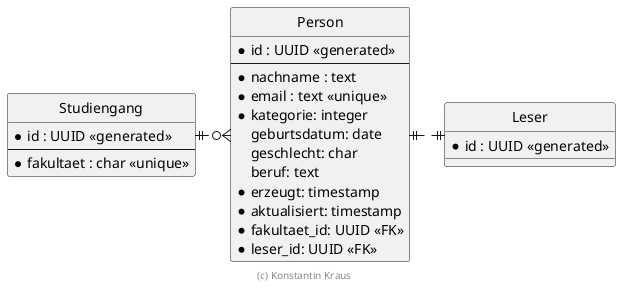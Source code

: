 @startuml ER Diagramm

hide circle

skinparam linetype ortho

entity "Person" {
  * id : UUID <<generated>>
  --
  * nachname : text
  * email : text <<unique>>
  * kategorie: integer
    geburtsdatum: date
    geschlecht: char
    beruf: text
  * erzeugt: timestamp
  * aktualisiert: timestamp
  * fakultaet_id: UUID <<FK>>
  * leser_id: UUID <<FK>>
}

entity "Studiengang" {
  * id : UUID <<generated>>
  --
  * fakultaet : char <<unique>>
}

entity "Leser" {
  * id : UUID <<generated>>
}

Studiengang ||.right.o{ Person
Person ||.right.|| Leser

footer (c) Konstantin Kraus

@enduml
